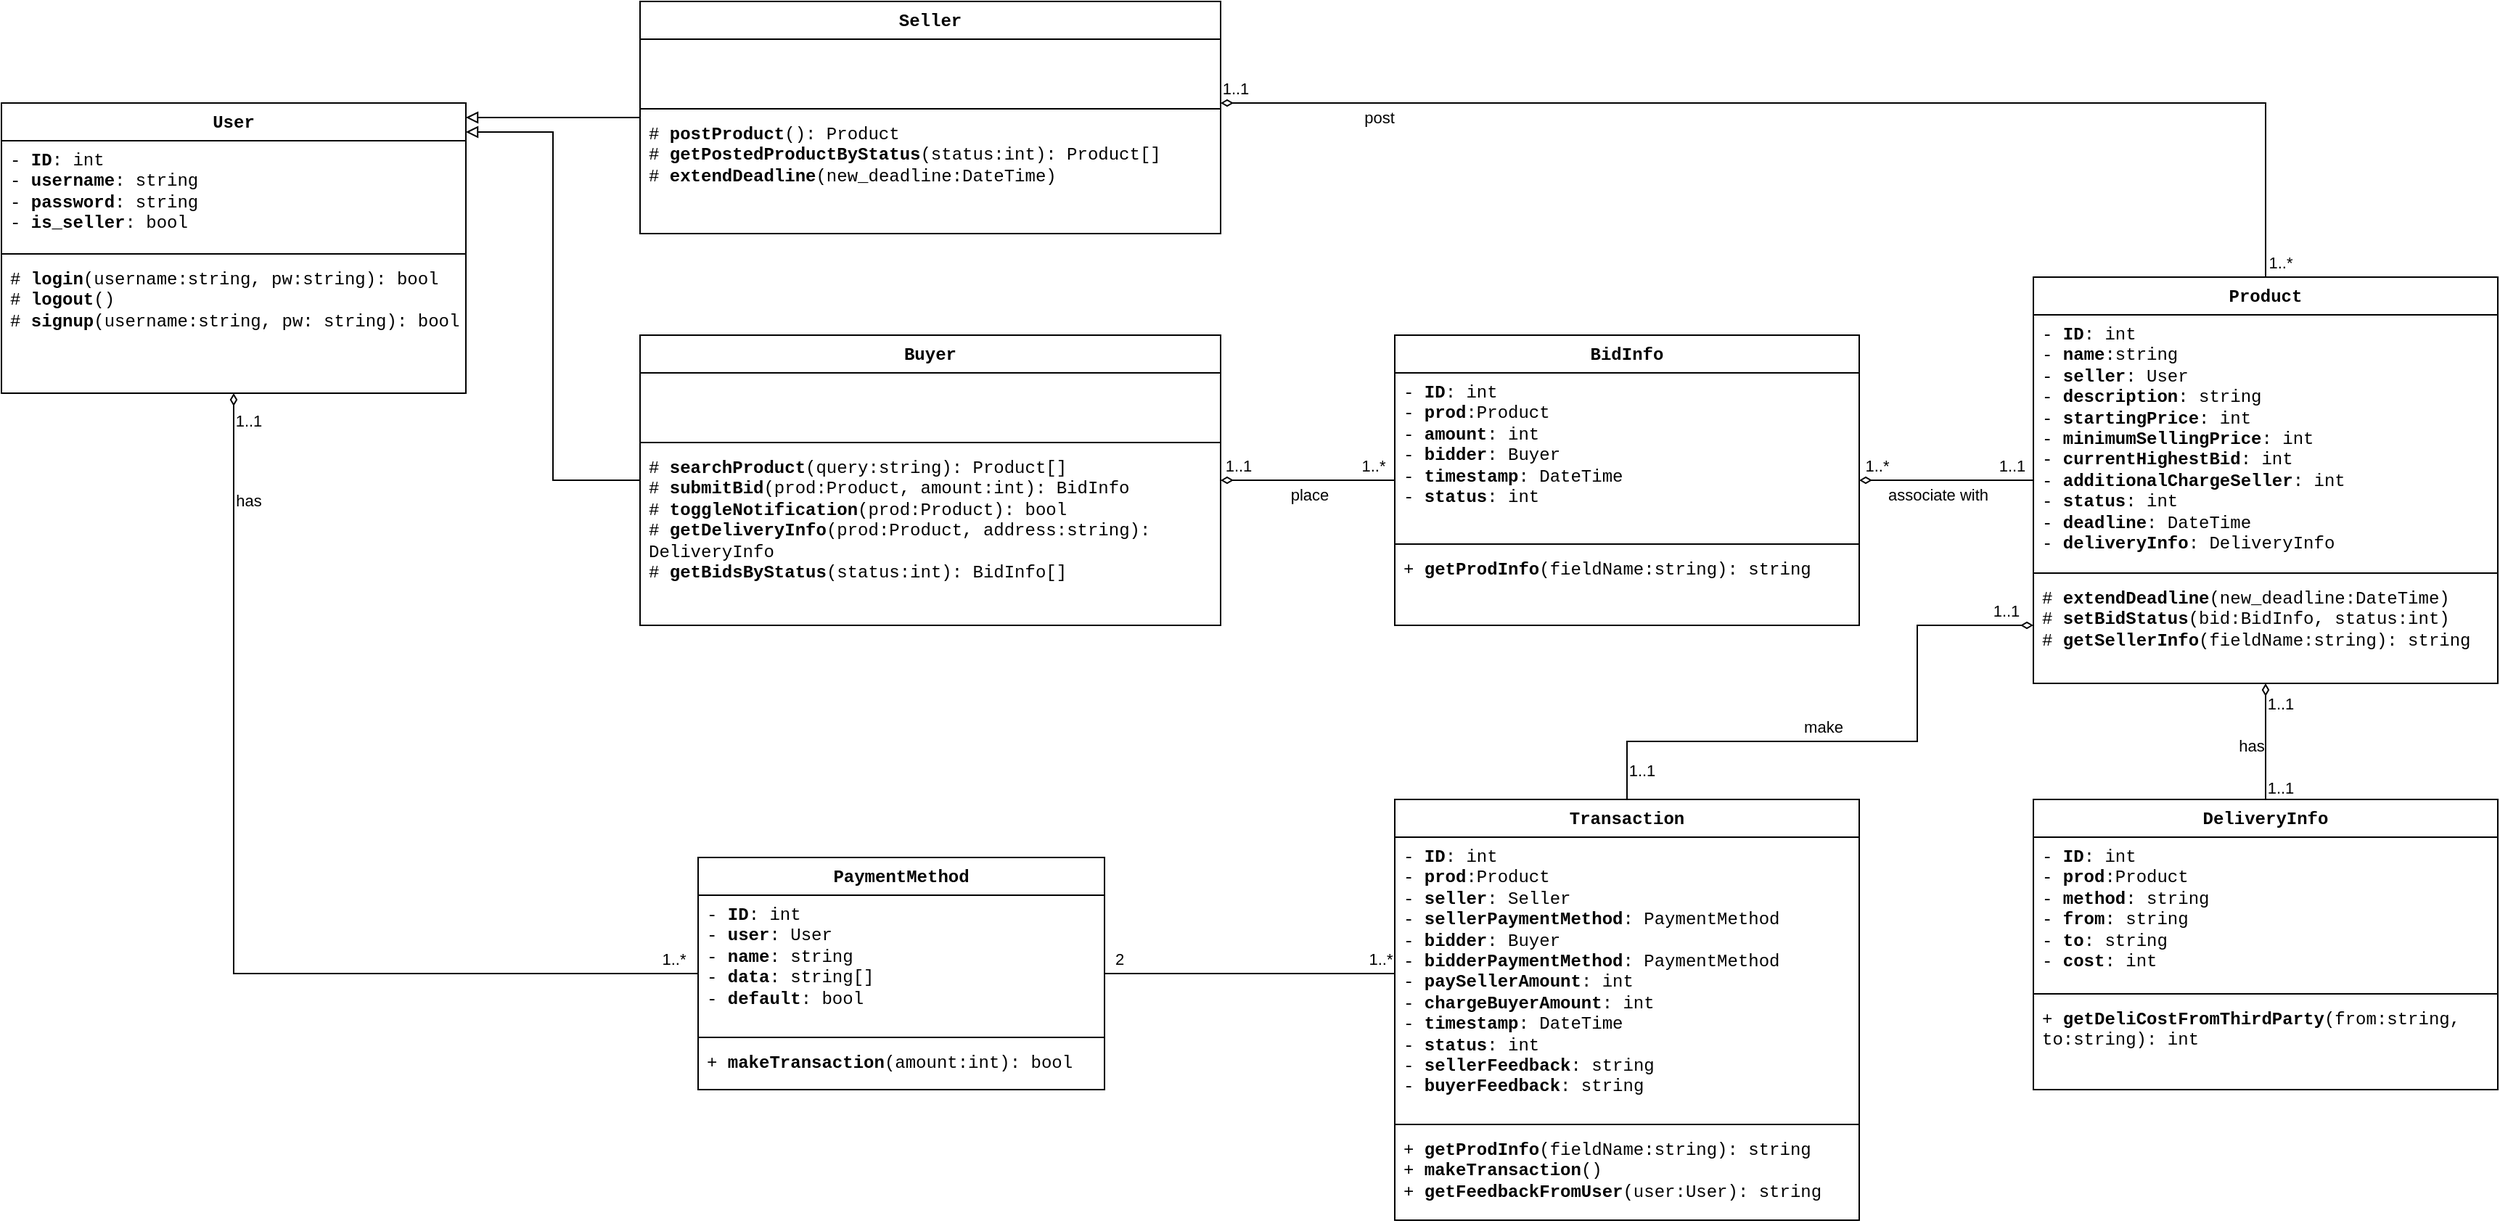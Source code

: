 <mxfile version="22.0.3" type="device">
  <diagram name="Page-1" id="ECeSDOUD-BR02XVUbhtD">
    <mxGraphModel dx="2283" dy="2455" grid="1" gridSize="10" guides="1" tooltips="1" connect="1" arrows="1" fold="1" page="0" pageScale="1" pageWidth="827" pageHeight="1169" math="0" shadow="0">
      <root>
        <mxCell id="0" />
        <mxCell id="1" parent="0" />
        <mxCell id="R56P1EqgqgVtfD_XGCQ2-1" value="User" style="swimlane;fontStyle=1;align=center;verticalAlign=top;childLayout=stackLayout;horizontal=1;startSize=26;horizontalStack=0;resizeParent=1;resizeParentMax=0;resizeLast=0;collapsible=1;marginBottom=0;whiteSpace=wrap;html=1;fontFamily=Courier New;" vertex="1" parent="1">
          <mxGeometry x="-1240" y="-1680" width="320" height="200" as="geometry" />
        </mxCell>
        <mxCell id="R56P1EqgqgVtfD_XGCQ2-2" value="-&amp;nbsp;&lt;b&gt;ID&lt;/b&gt;: int&lt;br&gt;- &lt;b&gt;username&lt;/b&gt;: string&lt;br&gt;- &lt;b&gt;password&lt;/b&gt;: string&lt;br&gt;- &lt;b&gt;is_seller&lt;/b&gt;: bool" style="text;strokeColor=none;fillColor=none;align=left;verticalAlign=top;spacingLeft=4;spacingRight=4;overflow=hidden;rotatable=0;points=[[0,0.5],[1,0.5]];portConstraint=eastwest;whiteSpace=wrap;html=1;fontFamily=Courier New;" vertex="1" parent="R56P1EqgqgVtfD_XGCQ2-1">
          <mxGeometry y="26" width="320" height="74" as="geometry" />
        </mxCell>
        <mxCell id="R56P1EqgqgVtfD_XGCQ2-3" value="" style="line;strokeWidth=1;fillColor=none;align=left;verticalAlign=middle;spacingTop=-1;spacingLeft=3;spacingRight=3;rotatable=0;labelPosition=right;points=[];portConstraint=eastwest;strokeColor=inherit;fontFamily=Courier New;" vertex="1" parent="R56P1EqgqgVtfD_XGCQ2-1">
          <mxGeometry y="100" width="320" height="8" as="geometry" />
        </mxCell>
        <mxCell id="R56P1EqgqgVtfD_XGCQ2-4" value="# &lt;b&gt;login&lt;/b&gt;(username:string, pw:string): bool&lt;br&gt;# &lt;b&gt;logout&lt;/b&gt;()&lt;br&gt;# &lt;b&gt;signup&lt;/b&gt;(username:string, pw: string): bool" style="text;strokeColor=none;fillColor=none;align=left;verticalAlign=top;spacingLeft=4;spacingRight=4;overflow=hidden;rotatable=0;points=[[0,0.5],[1,0.5]];portConstraint=eastwest;whiteSpace=wrap;html=1;fontFamily=Courier New;" vertex="1" parent="R56P1EqgqgVtfD_XGCQ2-1">
          <mxGeometry y="108" width="320" height="92" as="geometry" />
        </mxCell>
        <mxCell id="R56P1EqgqgVtfD_XGCQ2-9" value="DeliveryInfo" style="swimlane;fontStyle=1;align=center;verticalAlign=top;childLayout=stackLayout;horizontal=1;startSize=26;horizontalStack=0;resizeParent=1;resizeParentMax=0;resizeLast=0;collapsible=1;marginBottom=0;whiteSpace=wrap;html=1;fontFamily=Courier New;" vertex="1" parent="1">
          <mxGeometry x="160" y="-1200" width="320" height="200" as="geometry" />
        </mxCell>
        <mxCell id="R56P1EqgqgVtfD_XGCQ2-10" value="- &lt;b&gt;ID&lt;/b&gt;: int&lt;br&gt;- &lt;b&gt;prod&lt;/b&gt;:Product&lt;br&gt;- &lt;b&gt;method&lt;/b&gt;: string&lt;br&gt;- &lt;b&gt;from&lt;/b&gt;: string&lt;br&gt;- &lt;b&gt;to&lt;/b&gt;: string&lt;br style=&quot;border-color: var(--border-color);&quot;&gt;-&amp;nbsp;&lt;b style=&quot;border-color: var(--border-color);&quot;&gt;cost&lt;/b&gt;: int" style="text;strokeColor=none;fillColor=none;align=left;verticalAlign=top;spacingLeft=4;spacingRight=4;overflow=hidden;rotatable=0;points=[[0,0.5],[1,0.5]];portConstraint=eastwest;whiteSpace=wrap;html=1;fontFamily=Courier New;" vertex="1" parent="R56P1EqgqgVtfD_XGCQ2-9">
          <mxGeometry y="26" width="320" height="104" as="geometry" />
        </mxCell>
        <mxCell id="R56P1EqgqgVtfD_XGCQ2-11" value="" style="line;strokeWidth=1;fillColor=none;align=left;verticalAlign=middle;spacingTop=-1;spacingLeft=3;spacingRight=3;rotatable=0;labelPosition=right;points=[];portConstraint=eastwest;strokeColor=inherit;fontFamily=Courier New;" vertex="1" parent="R56P1EqgqgVtfD_XGCQ2-9">
          <mxGeometry y="130" width="320" height="8" as="geometry" />
        </mxCell>
        <mxCell id="R56P1EqgqgVtfD_XGCQ2-12" value="+ &lt;b&gt;getDeliCostFromThirdParty&lt;/b&gt;(from:string, to:string): int" style="text;strokeColor=none;fillColor=none;align=left;verticalAlign=top;spacingLeft=4;spacingRight=4;overflow=hidden;rotatable=0;points=[[0,0.5],[1,0.5]];portConstraint=eastwest;whiteSpace=wrap;html=1;fontFamily=Courier New;" vertex="1" parent="R56P1EqgqgVtfD_XGCQ2-9">
          <mxGeometry y="138" width="320" height="62" as="geometry" />
        </mxCell>
        <mxCell id="R56P1EqgqgVtfD_XGCQ2-21" style="edgeStyle=orthogonalEdgeStyle;rounded=0;orthogonalLoop=1;jettySize=auto;html=1;endArrow=block;endFill=0;fontFamily=Courier New;" edge="1" parent="1" source="R56P1EqgqgVtfD_XGCQ2-13" target="R56P1EqgqgVtfD_XGCQ2-1">
          <mxGeometry relative="1" as="geometry">
            <Array as="points">
              <mxPoint x="-860" y="-1420" />
              <mxPoint x="-860" y="-1660" />
            </Array>
          </mxGeometry>
        </mxCell>
        <mxCell id="R56P1EqgqgVtfD_XGCQ2-35" style="edgeStyle=orthogonalEdgeStyle;shape=connector;rounded=0;orthogonalLoop=1;jettySize=auto;html=1;labelBackgroundColor=default;strokeColor=default;align=center;verticalAlign=middle;fontFamily=Helvetica;fontSize=11;fontColor=default;startArrow=diamondThin;startFill=0;endArrow=none;endFill=0;" edge="1" parent="1" source="R56P1EqgqgVtfD_XGCQ2-13" target="R56P1EqgqgVtfD_XGCQ2-23">
          <mxGeometry relative="1" as="geometry" />
        </mxCell>
        <mxCell id="R56P1EqgqgVtfD_XGCQ2-37" value="1..1" style="edgeLabel;html=1;align=center;verticalAlign=middle;resizable=0;points=[];fontSize=11;fontFamily=Helvetica;fontColor=default;" vertex="1" connectable="0" parent="R56P1EqgqgVtfD_XGCQ2-35">
          <mxGeometry x="-0.802" y="2" relative="1" as="geometry">
            <mxPoint y="-8" as="offset" />
          </mxGeometry>
        </mxCell>
        <mxCell id="R56P1EqgqgVtfD_XGCQ2-38" value="1..*" style="edgeLabel;html=1;align=center;verticalAlign=middle;resizable=0;points=[];fontSize=11;fontFamily=Helvetica;fontColor=default;" vertex="1" connectable="0" parent="R56P1EqgqgVtfD_XGCQ2-35">
          <mxGeometry x="0.75" y="2" relative="1" as="geometry">
            <mxPoint y="-8" as="offset" />
          </mxGeometry>
        </mxCell>
        <mxCell id="R56P1EqgqgVtfD_XGCQ2-84" value="place" style="edgeLabel;html=1;align=center;verticalAlign=middle;resizable=0;points=[];fontSize=11;fontFamily=Helvetica;fontColor=default;" vertex="1" connectable="0" parent="R56P1EqgqgVtfD_XGCQ2-35">
          <mxGeometry x="-0.145" y="-2" relative="1" as="geometry">
            <mxPoint x="9" y="8" as="offset" />
          </mxGeometry>
        </mxCell>
        <mxCell id="R56P1EqgqgVtfD_XGCQ2-13" value="Buyer" style="swimlane;fontStyle=1;align=center;verticalAlign=top;childLayout=stackLayout;horizontal=1;startSize=26;horizontalStack=0;resizeParent=1;resizeParentMax=0;resizeLast=0;collapsible=1;marginBottom=0;whiteSpace=wrap;html=1;fontFamily=Courier New;" vertex="1" parent="1">
          <mxGeometry x="-800" y="-1520" width="400" height="200" as="geometry" />
        </mxCell>
        <mxCell id="R56P1EqgqgVtfD_XGCQ2-14" value="&amp;nbsp;" style="text;strokeColor=none;fillColor=none;align=left;verticalAlign=top;spacingLeft=4;spacingRight=4;overflow=hidden;rotatable=0;points=[[0,0.5],[1,0.5]];portConstraint=eastwest;whiteSpace=wrap;html=1;fontFamily=Courier New;" vertex="1" parent="R56P1EqgqgVtfD_XGCQ2-13">
          <mxGeometry y="26" width="400" height="44" as="geometry" />
        </mxCell>
        <mxCell id="R56P1EqgqgVtfD_XGCQ2-15" value="" style="line;strokeWidth=1;fillColor=none;align=left;verticalAlign=middle;spacingTop=-1;spacingLeft=3;spacingRight=3;rotatable=0;labelPosition=right;points=[];portConstraint=eastwest;strokeColor=inherit;fontFamily=Courier New;" vertex="1" parent="R56P1EqgqgVtfD_XGCQ2-13">
          <mxGeometry y="70" width="400" height="8" as="geometry" />
        </mxCell>
        <mxCell id="R56P1EqgqgVtfD_XGCQ2-16" value="#&amp;nbsp;&lt;b&gt;searchProduct&lt;/b&gt;(query:string): Product[]&lt;br&gt;#&amp;nbsp;&lt;b&gt;submitBid&lt;/b&gt;(prod:Product, amount:int): BidInfo&lt;br&gt;#&amp;nbsp;&lt;b&gt;toggleNotification&lt;/b&gt;(prod:Product): bool&lt;br&gt;#&amp;nbsp;&lt;b&gt;getDeliveryInfo&lt;/b&gt;(prod:Product, address:string): DeliveryInfo&lt;br&gt;#&amp;nbsp;&lt;b&gt;getBidsByStatus&lt;/b&gt;(status:int): BidInfo[]" style="text;strokeColor=none;fillColor=none;align=left;verticalAlign=top;spacingLeft=4;spacingRight=4;overflow=hidden;rotatable=0;points=[[0,0.5],[1,0.5]];portConstraint=eastwest;whiteSpace=wrap;html=1;fontFamily=Courier New;" vertex="1" parent="R56P1EqgqgVtfD_XGCQ2-13">
          <mxGeometry y="78" width="400" height="122" as="geometry" />
        </mxCell>
        <mxCell id="R56P1EqgqgVtfD_XGCQ2-23" value="BidInfo" style="swimlane;fontStyle=1;align=center;verticalAlign=top;childLayout=stackLayout;horizontal=1;startSize=26;horizontalStack=0;resizeParent=1;resizeParentMax=0;resizeLast=0;collapsible=1;marginBottom=0;whiteSpace=wrap;html=1;fontFamily=Courier New;" vertex="1" parent="1">
          <mxGeometry x="-280" y="-1520" width="320" height="200" as="geometry" />
        </mxCell>
        <mxCell id="R56P1EqgqgVtfD_XGCQ2-24" value="- &lt;b&gt;ID&lt;/b&gt;: int&lt;br&gt;- &lt;b&gt;prod&lt;/b&gt;:Product&lt;br&gt;- &lt;b&gt;amount&lt;/b&gt;: int&lt;br&gt;- &lt;b&gt;bidder&lt;/b&gt;: Buyer&lt;br&gt;- &lt;b&gt;timestamp&lt;/b&gt;: DateTime&lt;br&gt;- &lt;b&gt;status&lt;/b&gt;: int" style="text;strokeColor=none;fillColor=none;align=left;verticalAlign=top;spacingLeft=4;spacingRight=4;overflow=hidden;rotatable=0;points=[[0,0.5],[1,0.5]];portConstraint=eastwest;whiteSpace=wrap;html=1;fontFamily=Courier New;" vertex="1" parent="R56P1EqgqgVtfD_XGCQ2-23">
          <mxGeometry y="26" width="320" height="114" as="geometry" />
        </mxCell>
        <mxCell id="R56P1EqgqgVtfD_XGCQ2-25" value="" style="line;strokeWidth=1;fillColor=none;align=left;verticalAlign=middle;spacingTop=-1;spacingLeft=3;spacingRight=3;rotatable=0;labelPosition=right;points=[];portConstraint=eastwest;strokeColor=inherit;fontFamily=Courier New;" vertex="1" parent="R56P1EqgqgVtfD_XGCQ2-23">
          <mxGeometry y="140" width="320" height="8" as="geometry" />
        </mxCell>
        <mxCell id="R56P1EqgqgVtfD_XGCQ2-26" value="+ &lt;b&gt;getProdInfo&lt;/b&gt;(fieldName:string): string" style="text;strokeColor=none;fillColor=none;align=left;verticalAlign=top;spacingLeft=4;spacingRight=4;overflow=hidden;rotatable=0;points=[[0,0.5],[1,0.5]];portConstraint=eastwest;whiteSpace=wrap;html=1;fontFamily=Courier New;" vertex="1" parent="R56P1EqgqgVtfD_XGCQ2-23">
          <mxGeometry y="148" width="320" height="52" as="geometry" />
        </mxCell>
        <mxCell id="R56P1EqgqgVtfD_XGCQ2-29" value="Product" style="swimlane;fontStyle=1;align=center;verticalAlign=top;childLayout=stackLayout;horizontal=1;startSize=26;horizontalStack=0;resizeParent=1;resizeParentMax=0;resizeLast=0;collapsible=1;marginBottom=0;whiteSpace=wrap;html=1;fontFamily=Courier New;" vertex="1" parent="1">
          <mxGeometry x="160" y="-1560" width="320" height="280" as="geometry" />
        </mxCell>
        <mxCell id="R56P1EqgqgVtfD_XGCQ2-30" value="- &lt;b&gt;ID&lt;/b&gt;: int&lt;br&gt;- &lt;b&gt;name&lt;/b&gt;:string&lt;br&gt;- &lt;b&gt;seller&lt;/b&gt;: User&lt;br&gt;- &lt;b&gt;description&lt;/b&gt;: string&lt;br&gt;- &lt;b&gt;startingPrice&lt;/b&gt;: int&lt;br&gt;- &lt;b&gt;minimumSellingPrice&lt;/b&gt;: int&lt;br&gt;- &lt;b&gt;currentHighestBid&lt;/b&gt;: int&lt;br&gt;- &lt;b&gt;additionalChargeSeller&lt;/b&gt;: int&lt;br&gt;- &lt;b&gt;status&lt;/b&gt;: int&lt;br&gt;- &lt;b&gt;deadline&lt;/b&gt;: DateTime&lt;br&gt;- &lt;b&gt;deliveryInfo&lt;/b&gt;: DeliveryInfo" style="text;strokeColor=none;fillColor=none;align=left;verticalAlign=top;spacingLeft=4;spacingRight=4;overflow=hidden;rotatable=0;points=[[0,0.5],[1,0.5]];portConstraint=eastwest;whiteSpace=wrap;html=1;fontFamily=Courier New;" vertex="1" parent="R56P1EqgqgVtfD_XGCQ2-29">
          <mxGeometry y="26" width="320" height="174" as="geometry" />
        </mxCell>
        <mxCell id="R56P1EqgqgVtfD_XGCQ2-31" value="" style="line;strokeWidth=1;fillColor=none;align=left;verticalAlign=middle;spacingTop=-1;spacingLeft=3;spacingRight=3;rotatable=0;labelPosition=right;points=[];portConstraint=eastwest;strokeColor=inherit;fontFamily=Courier New;" vertex="1" parent="R56P1EqgqgVtfD_XGCQ2-29">
          <mxGeometry y="200" width="320" height="8" as="geometry" />
        </mxCell>
        <mxCell id="R56P1EqgqgVtfD_XGCQ2-32" value="#&amp;nbsp;&lt;b&gt;extendDeadline&lt;/b&gt;(new_deadline:DateTime)&lt;br&gt;#&amp;nbsp;&lt;b&gt;setBidStatus&lt;/b&gt;(bid:BidInfo, status:int)&lt;br&gt;#&amp;nbsp;&lt;b&gt;getSellerInfo&lt;/b&gt;(fieldName:string): string" style="text;strokeColor=none;fillColor=none;align=left;verticalAlign=top;spacingLeft=4;spacingRight=4;overflow=hidden;rotatable=0;points=[[0,0.5],[1,0.5]];portConstraint=eastwest;whiteSpace=wrap;html=1;fontFamily=Courier New;" vertex="1" parent="R56P1EqgqgVtfD_XGCQ2-29">
          <mxGeometry y="208" width="320" height="72" as="geometry" />
        </mxCell>
        <mxCell id="R56P1EqgqgVtfD_XGCQ2-42" style="edgeStyle=orthogonalEdgeStyle;shape=connector;rounded=0;orthogonalLoop=1;jettySize=auto;html=1;labelBackgroundColor=default;strokeColor=default;align=center;verticalAlign=middle;fontFamily=Helvetica;fontSize=11;fontColor=default;startArrow=diamondThin;startFill=0;endArrow=none;endFill=0;" edge="1" parent="1" source="R56P1EqgqgVtfD_XGCQ2-23" target="R56P1EqgqgVtfD_XGCQ2-29">
          <mxGeometry relative="1" as="geometry">
            <mxPoint x="-150" y="-1590" as="sourcePoint" />
            <mxPoint x="-30" y="-1590" as="targetPoint" />
          </mxGeometry>
        </mxCell>
        <mxCell id="R56P1EqgqgVtfD_XGCQ2-43" value="1..*" style="edgeLabel;html=1;align=center;verticalAlign=middle;resizable=0;points=[];fontSize=11;fontFamily=Helvetica;fontColor=default;" vertex="1" connectable="0" parent="R56P1EqgqgVtfD_XGCQ2-42">
          <mxGeometry x="-0.802" y="2" relative="1" as="geometry">
            <mxPoint y="-8" as="offset" />
          </mxGeometry>
        </mxCell>
        <mxCell id="R56P1EqgqgVtfD_XGCQ2-44" value="1..1" style="edgeLabel;html=1;align=center;verticalAlign=middle;resizable=0;points=[];fontSize=11;fontFamily=Helvetica;fontColor=default;" vertex="1" connectable="0" parent="R56P1EqgqgVtfD_XGCQ2-42">
          <mxGeometry x="0.75" y="2" relative="1" as="geometry">
            <mxPoint y="-8" as="offset" />
          </mxGeometry>
        </mxCell>
        <mxCell id="R56P1EqgqgVtfD_XGCQ2-86" value="associate with" style="edgeLabel;html=1;align=center;verticalAlign=middle;resizable=0;points=[];fontSize=11;fontFamily=Helvetica;fontColor=default;" vertex="1" connectable="0" parent="R56P1EqgqgVtfD_XGCQ2-42">
          <mxGeometry x="-0.098" y="-2" relative="1" as="geometry">
            <mxPoint y="8" as="offset" />
          </mxGeometry>
        </mxCell>
        <mxCell id="R56P1EqgqgVtfD_XGCQ2-45" style="edgeStyle=orthogonalEdgeStyle;shape=connector;rounded=0;orthogonalLoop=1;jettySize=auto;html=1;labelBackgroundColor=default;strokeColor=default;align=center;verticalAlign=middle;fontFamily=Helvetica;fontSize=11;fontColor=default;startArrow=diamondThin;startFill=0;endArrow=none;endFill=0;" edge="1" parent="1" source="R56P1EqgqgVtfD_XGCQ2-29" target="R56P1EqgqgVtfD_XGCQ2-9">
          <mxGeometry relative="1" as="geometry">
            <mxPoint x="-150" y="-1590" as="sourcePoint" />
            <mxPoint x="-30" y="-1590" as="targetPoint" />
          </mxGeometry>
        </mxCell>
        <mxCell id="R56P1EqgqgVtfD_XGCQ2-46" value="1..1" style="edgeLabel;html=1;align=center;verticalAlign=middle;resizable=0;points=[];fontSize=11;fontFamily=Helvetica;fontColor=default;" vertex="1" connectable="0" parent="R56P1EqgqgVtfD_XGCQ2-45">
          <mxGeometry x="-0.802" y="2" relative="1" as="geometry">
            <mxPoint x="8" y="6" as="offset" />
          </mxGeometry>
        </mxCell>
        <mxCell id="R56P1EqgqgVtfD_XGCQ2-47" value="1..1" style="edgeLabel;html=1;align=center;verticalAlign=middle;resizable=0;points=[];fontSize=11;fontFamily=Helvetica;fontColor=default;" vertex="1" connectable="0" parent="R56P1EqgqgVtfD_XGCQ2-45">
          <mxGeometry x="0.75" y="2" relative="1" as="geometry">
            <mxPoint x="8" y="2" as="offset" />
          </mxGeometry>
        </mxCell>
        <mxCell id="R56P1EqgqgVtfD_XGCQ2-88" value="has" style="edgeLabel;html=1;align=center;verticalAlign=middle;resizable=0;points=[];fontSize=11;fontFamily=Helvetica;fontColor=default;" vertex="1" connectable="0" parent="R56P1EqgqgVtfD_XGCQ2-45">
          <mxGeometry x="0.08" relative="1" as="geometry">
            <mxPoint x="-10" as="offset" />
          </mxGeometry>
        </mxCell>
        <mxCell id="R56P1EqgqgVtfD_XGCQ2-52" style="edgeStyle=orthogonalEdgeStyle;shape=connector;rounded=0;orthogonalLoop=1;jettySize=auto;html=1;labelBackgroundColor=default;strokeColor=default;align=center;verticalAlign=middle;fontFamily=Helvetica;fontSize=11;fontColor=default;startArrow=none;startFill=0;endArrow=block;endFill=0;" edge="1" parent="1" source="R56P1EqgqgVtfD_XGCQ2-48" target="R56P1EqgqgVtfD_XGCQ2-1">
          <mxGeometry relative="1" as="geometry">
            <Array as="points">
              <mxPoint x="-770" y="-1670" />
              <mxPoint x="-770" y="-1670" />
            </Array>
          </mxGeometry>
        </mxCell>
        <mxCell id="R56P1EqgqgVtfD_XGCQ2-48" value="Seller" style="swimlane;fontStyle=1;align=center;verticalAlign=top;childLayout=stackLayout;horizontal=1;startSize=26;horizontalStack=0;resizeParent=1;resizeParentMax=0;resizeLast=0;collapsible=1;marginBottom=0;whiteSpace=wrap;html=1;fontFamily=Courier New;" vertex="1" parent="1">
          <mxGeometry x="-800" y="-1750" width="400" height="160" as="geometry" />
        </mxCell>
        <mxCell id="R56P1EqgqgVtfD_XGCQ2-49" value="&amp;nbsp;" style="text;strokeColor=none;fillColor=none;align=left;verticalAlign=top;spacingLeft=4;spacingRight=4;overflow=hidden;rotatable=0;points=[[0,0.5],[1,0.5]];portConstraint=eastwest;whiteSpace=wrap;html=1;fontFamily=Courier New;" vertex="1" parent="R56P1EqgqgVtfD_XGCQ2-48">
          <mxGeometry y="26" width="400" height="44" as="geometry" />
        </mxCell>
        <mxCell id="R56P1EqgqgVtfD_XGCQ2-50" value="" style="line;strokeWidth=1;fillColor=none;align=left;verticalAlign=middle;spacingTop=-1;spacingLeft=3;spacingRight=3;rotatable=0;labelPosition=right;points=[];portConstraint=eastwest;strokeColor=inherit;fontFamily=Courier New;" vertex="1" parent="R56P1EqgqgVtfD_XGCQ2-48">
          <mxGeometry y="70" width="400" height="8" as="geometry" />
        </mxCell>
        <mxCell id="R56P1EqgqgVtfD_XGCQ2-51" value="#&amp;nbsp;&lt;b&gt;postProduct&lt;/b&gt;(): Product&lt;br&gt;# &lt;b&gt;getPostedProductByStatus&lt;/b&gt;(status:int): Product[]&lt;br&gt;# &lt;b&gt;extendDeadline&lt;/b&gt;(new_deadline:DateTime)" style="text;strokeColor=none;fillColor=none;align=left;verticalAlign=top;spacingLeft=4;spacingRight=4;overflow=hidden;rotatable=0;points=[[0,0.5],[1,0.5]];portConstraint=eastwest;whiteSpace=wrap;html=1;fontFamily=Courier New;" vertex="1" parent="R56P1EqgqgVtfD_XGCQ2-48">
          <mxGeometry y="78" width="400" height="82" as="geometry" />
        </mxCell>
        <mxCell id="R56P1EqgqgVtfD_XGCQ2-53" style="edgeStyle=orthogonalEdgeStyle;shape=connector;rounded=0;orthogonalLoop=1;jettySize=auto;html=1;labelBackgroundColor=default;strokeColor=default;align=center;verticalAlign=middle;fontFamily=Helvetica;fontSize=11;fontColor=default;startArrow=diamondThin;startFill=0;endArrow=none;endFill=0;" edge="1" parent="1" source="R56P1EqgqgVtfD_XGCQ2-48" target="R56P1EqgqgVtfD_XGCQ2-29">
          <mxGeometry relative="1" as="geometry">
            <mxPoint x="-150" y="-1590" as="sourcePoint" />
            <mxPoint x="-30" y="-1590" as="targetPoint" />
            <Array as="points">
              <mxPoint x="320" y="-1680" />
            </Array>
          </mxGeometry>
        </mxCell>
        <mxCell id="R56P1EqgqgVtfD_XGCQ2-54" value="1..1" style="edgeLabel;html=1;align=center;verticalAlign=middle;resizable=0;points=[];fontSize=11;fontFamily=Helvetica;fontColor=default;" vertex="1" connectable="0" parent="R56P1EqgqgVtfD_XGCQ2-53">
          <mxGeometry x="-0.802" y="2" relative="1" as="geometry">
            <mxPoint x="-73" y="-8" as="offset" />
          </mxGeometry>
        </mxCell>
        <mxCell id="R56P1EqgqgVtfD_XGCQ2-55" value="1..*" style="edgeLabel;html=1;align=center;verticalAlign=middle;resizable=0;points=[];fontSize=11;fontFamily=Helvetica;fontColor=default;" vertex="1" connectable="0" parent="R56P1EqgqgVtfD_XGCQ2-53">
          <mxGeometry x="0.75" y="2" relative="1" as="geometry">
            <mxPoint x="8" y="95" as="offset" />
          </mxGeometry>
        </mxCell>
        <mxCell id="R56P1EqgqgVtfD_XGCQ2-85" value="post" style="edgeLabel;html=1;align=center;verticalAlign=middle;resizable=0;points=[];fontSize=11;fontFamily=Helvetica;fontColor=default;" vertex="1" connectable="0" parent="R56P1EqgqgVtfD_XGCQ2-53">
          <mxGeometry x="-0.742" y="3" relative="1" as="geometry">
            <mxPoint y="13" as="offset" />
          </mxGeometry>
        </mxCell>
        <mxCell id="R56P1EqgqgVtfD_XGCQ2-60" value="PaymentMethod" style="swimlane;fontStyle=1;align=center;verticalAlign=top;childLayout=stackLayout;horizontal=1;startSize=26;horizontalStack=0;resizeParent=1;resizeParentMax=0;resizeLast=0;collapsible=1;marginBottom=0;whiteSpace=wrap;html=1;fontFamily=Courier New;" vertex="1" parent="1">
          <mxGeometry x="-760" y="-1160" width="280" height="160" as="geometry" />
        </mxCell>
        <mxCell id="R56P1EqgqgVtfD_XGCQ2-61" value="- &lt;b&gt;ID&lt;/b&gt;: int&lt;br&gt;- &lt;b&gt;user&lt;/b&gt;: User&lt;br&gt;- &lt;b&gt;name&lt;/b&gt;: string&lt;br&gt;- &lt;b&gt;data&lt;/b&gt;: string[]&lt;br&gt;- &lt;b&gt;default&lt;/b&gt;: bool" style="text;strokeColor=none;fillColor=none;align=left;verticalAlign=top;spacingLeft=4;spacingRight=4;overflow=hidden;rotatable=0;points=[[0,0.5],[1,0.5]];portConstraint=eastwest;whiteSpace=wrap;html=1;fontFamily=Courier New;" vertex="1" parent="R56P1EqgqgVtfD_XGCQ2-60">
          <mxGeometry y="26" width="280" height="94" as="geometry" />
        </mxCell>
        <mxCell id="R56P1EqgqgVtfD_XGCQ2-62" value="" style="line;strokeWidth=1;fillColor=none;align=left;verticalAlign=middle;spacingTop=-1;spacingLeft=3;spacingRight=3;rotatable=0;labelPosition=right;points=[];portConstraint=eastwest;strokeColor=inherit;fontFamily=Courier New;" vertex="1" parent="R56P1EqgqgVtfD_XGCQ2-60">
          <mxGeometry y="120" width="280" height="8" as="geometry" />
        </mxCell>
        <mxCell id="R56P1EqgqgVtfD_XGCQ2-63" value="+ &lt;b&gt;makeTransaction&lt;/b&gt;(amount:int): bool" style="text;strokeColor=none;fillColor=none;align=left;verticalAlign=top;spacingLeft=4;spacingRight=4;overflow=hidden;rotatable=0;points=[[0,0.5],[1,0.5]];portConstraint=eastwest;whiteSpace=wrap;html=1;fontFamily=Courier New;" vertex="1" parent="R56P1EqgqgVtfD_XGCQ2-60">
          <mxGeometry y="128" width="280" height="32" as="geometry" />
        </mxCell>
        <mxCell id="R56P1EqgqgVtfD_XGCQ2-65" style="edgeStyle=orthogonalEdgeStyle;shape=connector;rounded=0;orthogonalLoop=1;jettySize=auto;html=1;labelBackgroundColor=default;strokeColor=default;align=center;verticalAlign=middle;fontFamily=Helvetica;fontSize=11;fontColor=default;startArrow=diamondThin;startFill=0;endArrow=none;endFill=0;" edge="1" parent="1" source="R56P1EqgqgVtfD_XGCQ2-1" target="R56P1EqgqgVtfD_XGCQ2-60">
          <mxGeometry relative="1" as="geometry">
            <mxPoint x="-150" y="-1590" as="sourcePoint" />
            <mxPoint x="-30" y="-1590" as="targetPoint" />
            <Array as="points">
              <mxPoint x="-1080" y="-1080" />
            </Array>
          </mxGeometry>
        </mxCell>
        <mxCell id="R56P1EqgqgVtfD_XGCQ2-66" value="1..1" style="edgeLabel;html=1;align=center;verticalAlign=middle;resizable=0;points=[];fontSize=11;fontFamily=Helvetica;fontColor=default;" vertex="1" connectable="0" parent="R56P1EqgqgVtfD_XGCQ2-65">
          <mxGeometry x="-0.802" y="2" relative="1" as="geometry">
            <mxPoint x="8" y="-53" as="offset" />
          </mxGeometry>
        </mxCell>
        <mxCell id="R56P1EqgqgVtfD_XGCQ2-67" value="1..*" style="edgeLabel;html=1;align=center;verticalAlign=middle;resizable=0;points=[];fontSize=11;fontFamily=Helvetica;fontColor=default;" vertex="1" connectable="0" parent="R56P1EqgqgVtfD_XGCQ2-65">
          <mxGeometry x="0.75" y="2" relative="1" as="geometry">
            <mxPoint x="73" y="-8" as="offset" />
          </mxGeometry>
        </mxCell>
        <mxCell id="R56P1EqgqgVtfD_XGCQ2-89" value="has" style="edgeLabel;html=1;align=center;verticalAlign=middle;resizable=0;points=[];fontSize=11;fontFamily=Helvetica;fontColor=default;" vertex="1" connectable="0" parent="R56P1EqgqgVtfD_XGCQ2-65">
          <mxGeometry x="-0.794" y="2" relative="1" as="geometry">
            <mxPoint x="8" as="offset" />
          </mxGeometry>
        </mxCell>
        <mxCell id="R56P1EqgqgVtfD_XGCQ2-72" value="Transaction" style="swimlane;fontStyle=1;align=center;verticalAlign=top;childLayout=stackLayout;horizontal=1;startSize=26;horizontalStack=0;resizeParent=1;resizeParentMax=0;resizeLast=0;collapsible=1;marginBottom=0;whiteSpace=wrap;html=1;fontFamily=Courier New;" vertex="1" parent="1">
          <mxGeometry x="-280" y="-1200" width="320" height="290" as="geometry" />
        </mxCell>
        <mxCell id="R56P1EqgqgVtfD_XGCQ2-73" value="- &lt;b&gt;ID&lt;/b&gt;: int&lt;br&gt;- &lt;b&gt;prod&lt;/b&gt;:Product&lt;br&gt;- &lt;b&gt;seller&lt;/b&gt;: Seller&lt;br&gt;- &lt;b&gt;sellerPaymentMethod&lt;/b&gt;: PaymentMethod&lt;br&gt;- &lt;b&gt;bidder&lt;/b&gt;: Buyer&lt;br&gt;- &lt;b&gt;bidderPaymentMethod&lt;/b&gt;: PaymentMethod&lt;br&gt;- &lt;b&gt;paySellerAmount&lt;/b&gt;: int&lt;br&gt;- &lt;b&gt;chargeBuyerAmount&lt;/b&gt;: int&lt;br&gt;- &lt;b&gt;timestamp&lt;/b&gt;: DateTime&lt;br&gt;- &lt;b&gt;status&lt;/b&gt;: int&lt;br&gt;- &lt;b&gt;sellerFeedback&lt;/b&gt;: string&lt;br&gt;- &lt;b&gt;buyerFeedback&lt;/b&gt;: string" style="text;strokeColor=none;fillColor=none;align=left;verticalAlign=top;spacingLeft=4;spacingRight=4;overflow=hidden;rotatable=0;points=[[0,0.5],[1,0.5]];portConstraint=eastwest;whiteSpace=wrap;html=1;fontFamily=Courier New;" vertex="1" parent="R56P1EqgqgVtfD_XGCQ2-72">
          <mxGeometry y="26" width="320" height="194" as="geometry" />
        </mxCell>
        <mxCell id="R56P1EqgqgVtfD_XGCQ2-74" value="" style="line;strokeWidth=1;fillColor=none;align=left;verticalAlign=middle;spacingTop=-1;spacingLeft=3;spacingRight=3;rotatable=0;labelPosition=right;points=[];portConstraint=eastwest;strokeColor=inherit;fontFamily=Courier New;" vertex="1" parent="R56P1EqgqgVtfD_XGCQ2-72">
          <mxGeometry y="220" width="320" height="8" as="geometry" />
        </mxCell>
        <mxCell id="R56P1EqgqgVtfD_XGCQ2-75" value="+ &lt;b&gt;getProdInfo&lt;/b&gt;(fieldName:string): string&lt;br&gt;+ &lt;b&gt;makeTransaction&lt;/b&gt;()&lt;br&gt;+ &lt;b&gt;getFeedbackFromUser&lt;/b&gt;(user:User): string" style="text;strokeColor=none;fillColor=none;align=left;verticalAlign=top;spacingLeft=4;spacingRight=4;overflow=hidden;rotatable=0;points=[[0,0.5],[1,0.5]];portConstraint=eastwest;whiteSpace=wrap;html=1;fontFamily=Courier New;" vertex="1" parent="R56P1EqgqgVtfD_XGCQ2-72">
          <mxGeometry y="228" width="320" height="62" as="geometry" />
        </mxCell>
        <mxCell id="R56P1EqgqgVtfD_XGCQ2-78" style="edgeStyle=orthogonalEdgeStyle;shape=connector;rounded=0;orthogonalLoop=1;jettySize=auto;html=1;labelBackgroundColor=default;strokeColor=default;align=center;verticalAlign=middle;fontFamily=Helvetica;fontSize=11;fontColor=default;startArrow=diamondThin;startFill=0;endArrow=none;endFill=0;" edge="1" parent="1" source="R56P1EqgqgVtfD_XGCQ2-29" target="R56P1EqgqgVtfD_XGCQ2-72">
          <mxGeometry relative="1" as="geometry">
            <mxPoint x="-150" y="-1590" as="sourcePoint" />
            <mxPoint x="-30" y="-1590" as="targetPoint" />
            <Array as="points">
              <mxPoint x="80" y="-1320" />
              <mxPoint x="80" y="-1240" />
              <mxPoint x="-120" y="-1240" />
            </Array>
          </mxGeometry>
        </mxCell>
        <mxCell id="R56P1EqgqgVtfD_XGCQ2-79" value="1..1" style="edgeLabel;html=1;align=center;verticalAlign=middle;resizable=0;points=[];fontSize=11;fontFamily=Helvetica;fontColor=default;" vertex="1" connectable="0" parent="R56P1EqgqgVtfD_XGCQ2-78">
          <mxGeometry x="-0.802" y="2" relative="1" as="geometry">
            <mxPoint x="20" y="-12" as="offset" />
          </mxGeometry>
        </mxCell>
        <mxCell id="R56P1EqgqgVtfD_XGCQ2-80" value="1..1" style="edgeLabel;html=1;align=center;verticalAlign=middle;resizable=0;points=[];fontSize=11;fontFamily=Helvetica;fontColor=default;" vertex="1" connectable="0" parent="R56P1EqgqgVtfD_XGCQ2-78">
          <mxGeometry x="0.75" y="2" relative="1" as="geometry">
            <mxPoint y="18" as="offset" />
          </mxGeometry>
        </mxCell>
        <mxCell id="R56P1EqgqgVtfD_XGCQ2-87" value="make" style="edgeLabel;html=1;align=center;verticalAlign=middle;resizable=0;points=[];fontSize=11;fontFamily=Helvetica;fontColor=default;" vertex="1" connectable="0" parent="R56P1EqgqgVtfD_XGCQ2-78">
          <mxGeometry x="0.127" relative="1" as="geometry">
            <mxPoint y="-10" as="offset" />
          </mxGeometry>
        </mxCell>
        <mxCell id="R56P1EqgqgVtfD_XGCQ2-81" style="edgeStyle=orthogonalEdgeStyle;shape=connector;rounded=0;orthogonalLoop=1;jettySize=auto;html=1;labelBackgroundColor=default;strokeColor=default;align=center;verticalAlign=middle;fontFamily=Helvetica;fontSize=11;fontColor=default;startArrow=none;startFill=0;endArrow=none;endFill=0;" edge="1" parent="1" source="R56P1EqgqgVtfD_XGCQ2-60" target="R56P1EqgqgVtfD_XGCQ2-72">
          <mxGeometry relative="1" as="geometry">
            <mxPoint x="170" y="-1310" as="sourcePoint" />
            <mxPoint x="-110" y="-1190" as="targetPoint" />
            <Array as="points">
              <mxPoint x="-450" y="-1080" />
              <mxPoint x="-450" y="-1080" />
            </Array>
          </mxGeometry>
        </mxCell>
        <mxCell id="R56P1EqgqgVtfD_XGCQ2-82" value="2" style="edgeLabel;html=1;align=center;verticalAlign=middle;resizable=0;points=[];fontSize=11;fontFamily=Helvetica;fontColor=default;" vertex="1" connectable="0" parent="R56P1EqgqgVtfD_XGCQ2-81">
          <mxGeometry x="-0.802" y="2" relative="1" as="geometry">
            <mxPoint x="-10" y="-8" as="offset" />
          </mxGeometry>
        </mxCell>
        <mxCell id="R56P1EqgqgVtfD_XGCQ2-83" value="1..*" style="edgeLabel;html=1;align=center;verticalAlign=middle;resizable=0;points=[];fontSize=11;fontFamily=Helvetica;fontColor=default;" vertex="1" connectable="0" parent="R56P1EqgqgVtfD_XGCQ2-81">
          <mxGeometry x="0.75" y="2" relative="1" as="geometry">
            <mxPoint x="15" y="-8" as="offset" />
          </mxGeometry>
        </mxCell>
      </root>
    </mxGraphModel>
  </diagram>
</mxfile>
